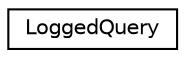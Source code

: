 digraph "Graphical Class Hierarchy"
{
  edge [fontname="Helvetica",fontsize="10",labelfontname="Helvetica",labelfontsize="10"];
  node [fontname="Helvetica",fontsize="10",shape=record];
  rankdir="LR";
  Node1 [label="LoggedQuery",height=0.2,width=0.4,color="black", fillcolor="white", style="filled",URL="$class_cake_1_1_database_1_1_log_1_1_logged_query.html"];
}
